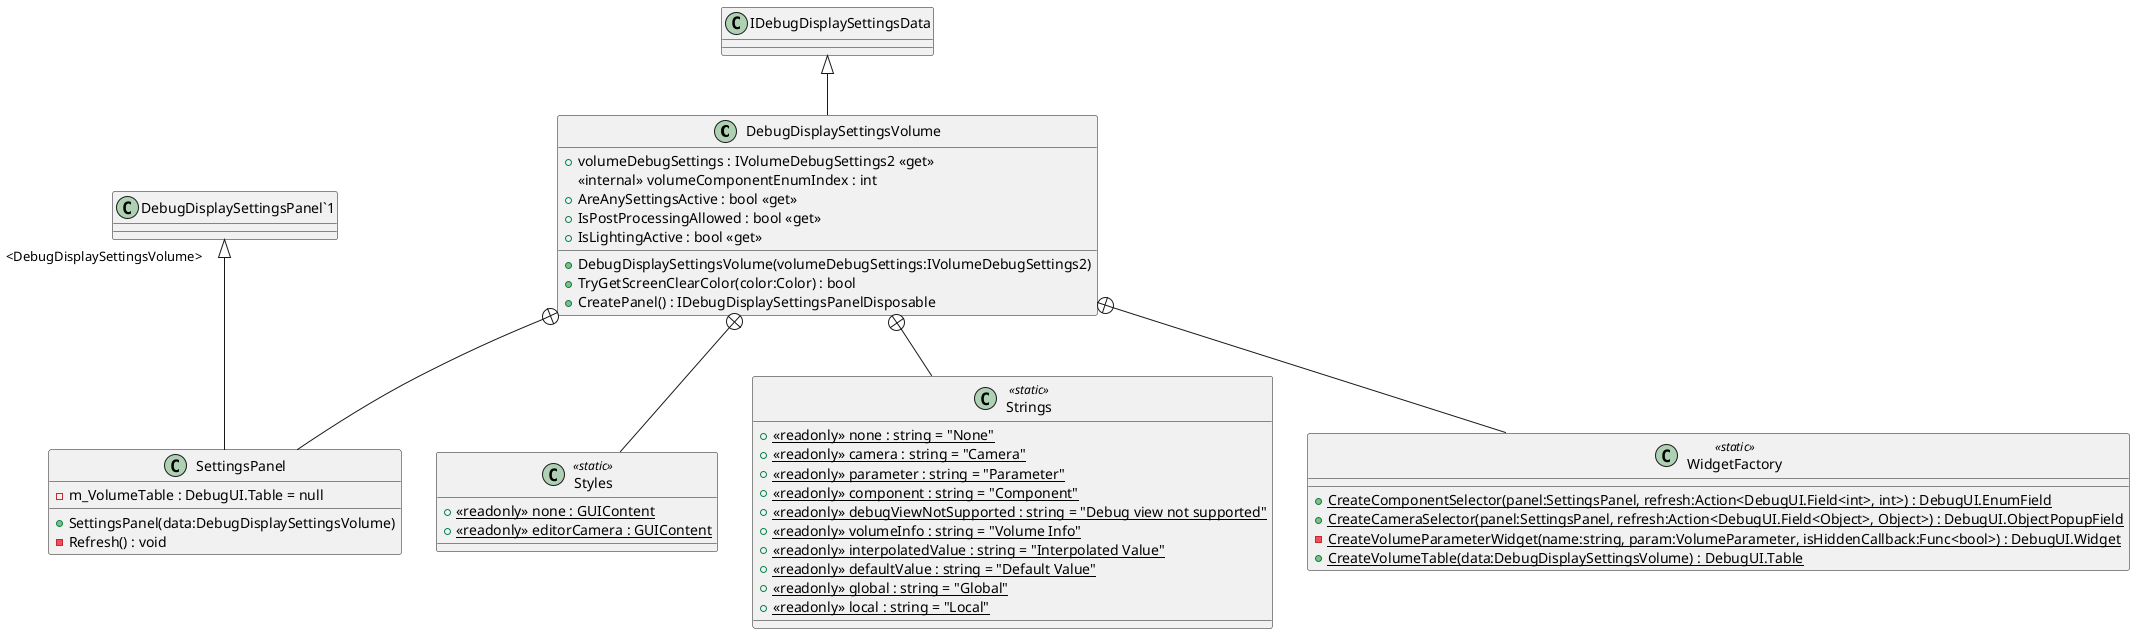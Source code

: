 @startuml
class DebugDisplaySettingsVolume {
    + volumeDebugSettings : IVolumeDebugSettings2 <<get>>
    + DebugDisplaySettingsVolume(volumeDebugSettings:IVolumeDebugSettings2)
    <<internal>> volumeComponentEnumIndex : int
    + AreAnySettingsActive : bool <<get>>
    + IsPostProcessingAllowed : bool <<get>>
    + IsLightingActive : bool <<get>>
    + TryGetScreenClearColor(color:Color) : bool
    + CreatePanel() : IDebugDisplaySettingsPanelDisposable
}
class Styles <<static>> {
    + {static} <<readonly>> none : GUIContent
    + {static} <<readonly>> editorCamera : GUIContent
}
class Strings <<static>> {
    + {static} <<readonly>> none : string = "None"
    + {static} <<readonly>> camera : string = "Camera"
    + {static} <<readonly>> parameter : string = "Parameter"
    + {static} <<readonly>> component : string = "Component"
    + {static} <<readonly>> debugViewNotSupported : string = "Debug view not supported"
    + {static} <<readonly>> volumeInfo : string = "Volume Info"
    + {static} <<readonly>> interpolatedValue : string = "Interpolated Value"
    + {static} <<readonly>> defaultValue : string = "Default Value"
    + {static} <<readonly>> global : string = "Global"
    + {static} <<readonly>> local : string = "Local"
}
class WidgetFactory <<static>> {
    + {static} CreateComponentSelector(panel:SettingsPanel, refresh:Action<DebugUI.Field<int>, int>) : DebugUI.EnumField
    + {static} CreateCameraSelector(panel:SettingsPanel, refresh:Action<DebugUI.Field<Object>, Object>) : DebugUI.ObjectPopupField
    {static} - CreateVolumeParameterWidget(name:string, param:VolumeParameter, isHiddenCallback:Func<bool>) : DebugUI.Widget
    + {static} CreateVolumeTable(data:DebugDisplaySettingsVolume) : DebugUI.Table
}
class SettingsPanel {
    + SettingsPanel(data:DebugDisplaySettingsVolume)
    - m_VolumeTable : DebugUI.Table = null
    - Refresh() : void
}
IDebugDisplaySettingsData <|-- DebugDisplaySettingsVolume
DebugDisplaySettingsVolume +-- Styles
DebugDisplaySettingsVolume +-- Strings
DebugDisplaySettingsVolume +-- WidgetFactory
DebugDisplaySettingsVolume +-- SettingsPanel
"DebugDisplaySettingsPanel`1" "<DebugDisplaySettingsVolume>" <|-- SettingsPanel
@enduml
